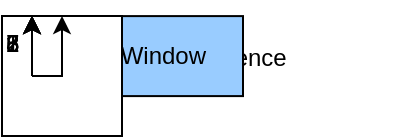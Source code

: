 <?xml version="1.0" encoding="UTF-8"?>
<mxfile>
  <diagram name="Page-1">
    <mxGraphModel dx="1150" dy="688" grid="1" gridSize="10" guides="1" tooltips="1" connect="1" arrows="1" fold="1" page="1" pageScale="1" pageWidth="827" pageHeight="1169" math="0" shadow="0">
      <root>
        <mxCell id="0" />
        <mxCell id="1" parent="0" />
        <mxCell id="2" value="Data Sequence" style="text;html=1;rounded=0;whiteSpace=wrap;html=1;align=center;verticalAlign=middle;whiteSpace=wrap;html=1;" vertex="1" connectable="0" parent="1">
          <mxGeometry x="0.5" y="0.95" width="200" height="40" as="geometry" />
        </mxCell>
        <mxCell id="3" value="Sliding Window" style="rounded=0;whiteSpace=wrap;html=1;fillColor=#99ccff;strokeColor=#000000;align=center;verticalAlign=middle;whiteSpace=wrap;html=1;" vertex="1" connectable="0" parent="1">
          <mxGeometry x="0.5" y="0.05" width="120" height="40" as="geometry" />
        </mxCell>
        <mxCell id="4" style="shape=rect;whiteSpace=wrap;html=1;strokeColor=#000000;fillColor=#ffffff;" vertex="1" parent="1">
          <mxGeometry width="60" height="60" as="geometry" />
        </mxCell>
        <mxCell id="5" value="1" style="text;html=1;rounded=0;whiteSpace=wrap;html=1;" vertex="1" connectable="0" parent="1">
          <mxGeometry x="0" y="0" width="30" height="30" as="geometry" />
        </mxCell>
        <mxCell id="6" value="2" style="text;html=1;rounded=0;whiteSpace=wrap;html=1;" vertex="1" connectable="0" parent="1">
          <mxGeometry x="0" y="0" width="30" height="30" as="geometry" />
        </mxCell>
        <mxCell id="7" value="3" style="text;html=1;rounded=0;whiteSpace=wrap;html=1;" vertex="1" connectable="0" parent="1">
          <mxGeometry x="0" y="0" width="30" height="30" as="geometry" />
        </mxCell>
        <mxCell id="8" value="6" style="text;html=1;rounded=0;whiteSpace=wrap;html=1;" vertex="1" connectable="0" parent="1">
          <mxGeometry x="0" y="0" width="30" height="30" as="geometry" />
        </mxCell>
        <mxCell id="9" value="7" style="text;html=1;rounded=0;whiteSpace=wrap;html=1;" vertex="1" connectable="0" parent="1">
          <mxGeometry x="0" y="0" width="30" height="30" as="geometry" />
        </mxCell>
        <mxCell id="10" value="8" style="text;html=1;rounded=0;whiteSpace=wrap;html=1;" vertex="1" connectable="0" parent="1">
          <mxGeometry x="0" y="0" width="30" height="30" as="geometry" />
        </mxCell>
        <mxCell id="11" style="edgeStyle=orthogonalEdgeStyle;rounded=0;orthogonalLoop=1;jettySize=auto;html=1;exitX=0.5;exitY=1;exitDx=0;exitDy=0;entryX=0.5;entryY=0;entryDx=0;entryDy=0;" edge="1" parent="1" source="5" target="4">
          <mxGeometry relative="1" as="geometry" />
        </mxCell>
        <mxCell id="12" style="edgeStyle=orthogonalEdgeStyle;rounded=0;orthogonalLoop=1;jettySize=auto;html=1;exitX=0.5;exitY=1;exitDx=0;exitDy=0;entryX=0.5;entryY=0;entryDx=0;entryDy=0;" edge="1" parent="1" source="6" target="5">
          <mxGeometry relative="1" as="geometry" />
        </mxCell>
        <mxCell id="13" style="edgeStyle=orthogonalEdgeStyle;rounded=0;orthogonalLoop=1;jettySize=auto;html=1;exitX=0.5;exitY=1;exitDx=0;exitDy=0;entryX=0.5;entryY=0;entryDx=0;entryDy=0;" edge="1" parent="1" source="7" target="6">
          <mxGeometry relative="1" as="geometry" />
        </mxCell>
        <mxCell id="14" style="edgeStyle=orthogonalEdgeStyle;rounded=0;orthogonalLoop=1;jettySize=auto;html=1;exitX=0.5;exitY=1;exitDx=0;exitDy=0;entryX=0.5;entryY=0;entryDx=0;entryDy=0;" edge="1" parent="1" source="8" target="7">
          <mxGeometry relative="1" as="geometry" />
        </mxCell>
        <mxCell id="15" style="edgeStyle=orthogonalEdgeStyle;rounded=0;orthogonalLoop=1;jettySize=auto;html=1;exitX=0.5;exitY=1;exitDx=0;exitDy=0;entryX=0.5;entryY=0;entryDx=0;entryDy=0;" edge="1" parent="1" source="9" target="8">
          <mxGeometry relative="1" as="geometry" />
        </mxCell>
        <mxCell id="16" style="edgeStyle=orthogonalEdgeStyle;rounded=0;orthogonalLoop=1;jettySize=auto;html=1;exitX=0.5;exitY=1;exitDx=0;exitDy=0;entryX=0.5;entryY=0;entryDx=0;entryDy=0;" edge="1" parent="1" source="10" target="9">
          <mxGeometry relative="1" as="geometry" />
        </mxCell>
      </root>
    </mxGraphModel>
  </diagram>
</mxfile>
